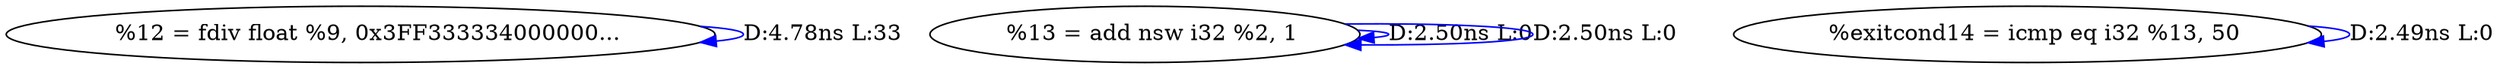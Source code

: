 digraph {
Node0x25b41c0[label="  %12 = fdiv float %9, 0x3FF333334000000..."];
Node0x25b41c0 -> Node0x25b41c0[label="D:4.78ns L:33",color=blue];
Node0x25b4380[label="  %13 = add nsw i32 %2, 1"];
Node0x25b4380 -> Node0x25b4380[label="D:2.50ns L:0",color=blue];
Node0x25b4380 -> Node0x25b4380[label="D:2.50ns L:0",color=blue];
Node0x25b44d0[label="  %exitcond14 = icmp eq i32 %13, 50"];
Node0x25b44d0 -> Node0x25b44d0[label="D:2.49ns L:0",color=blue];
}
